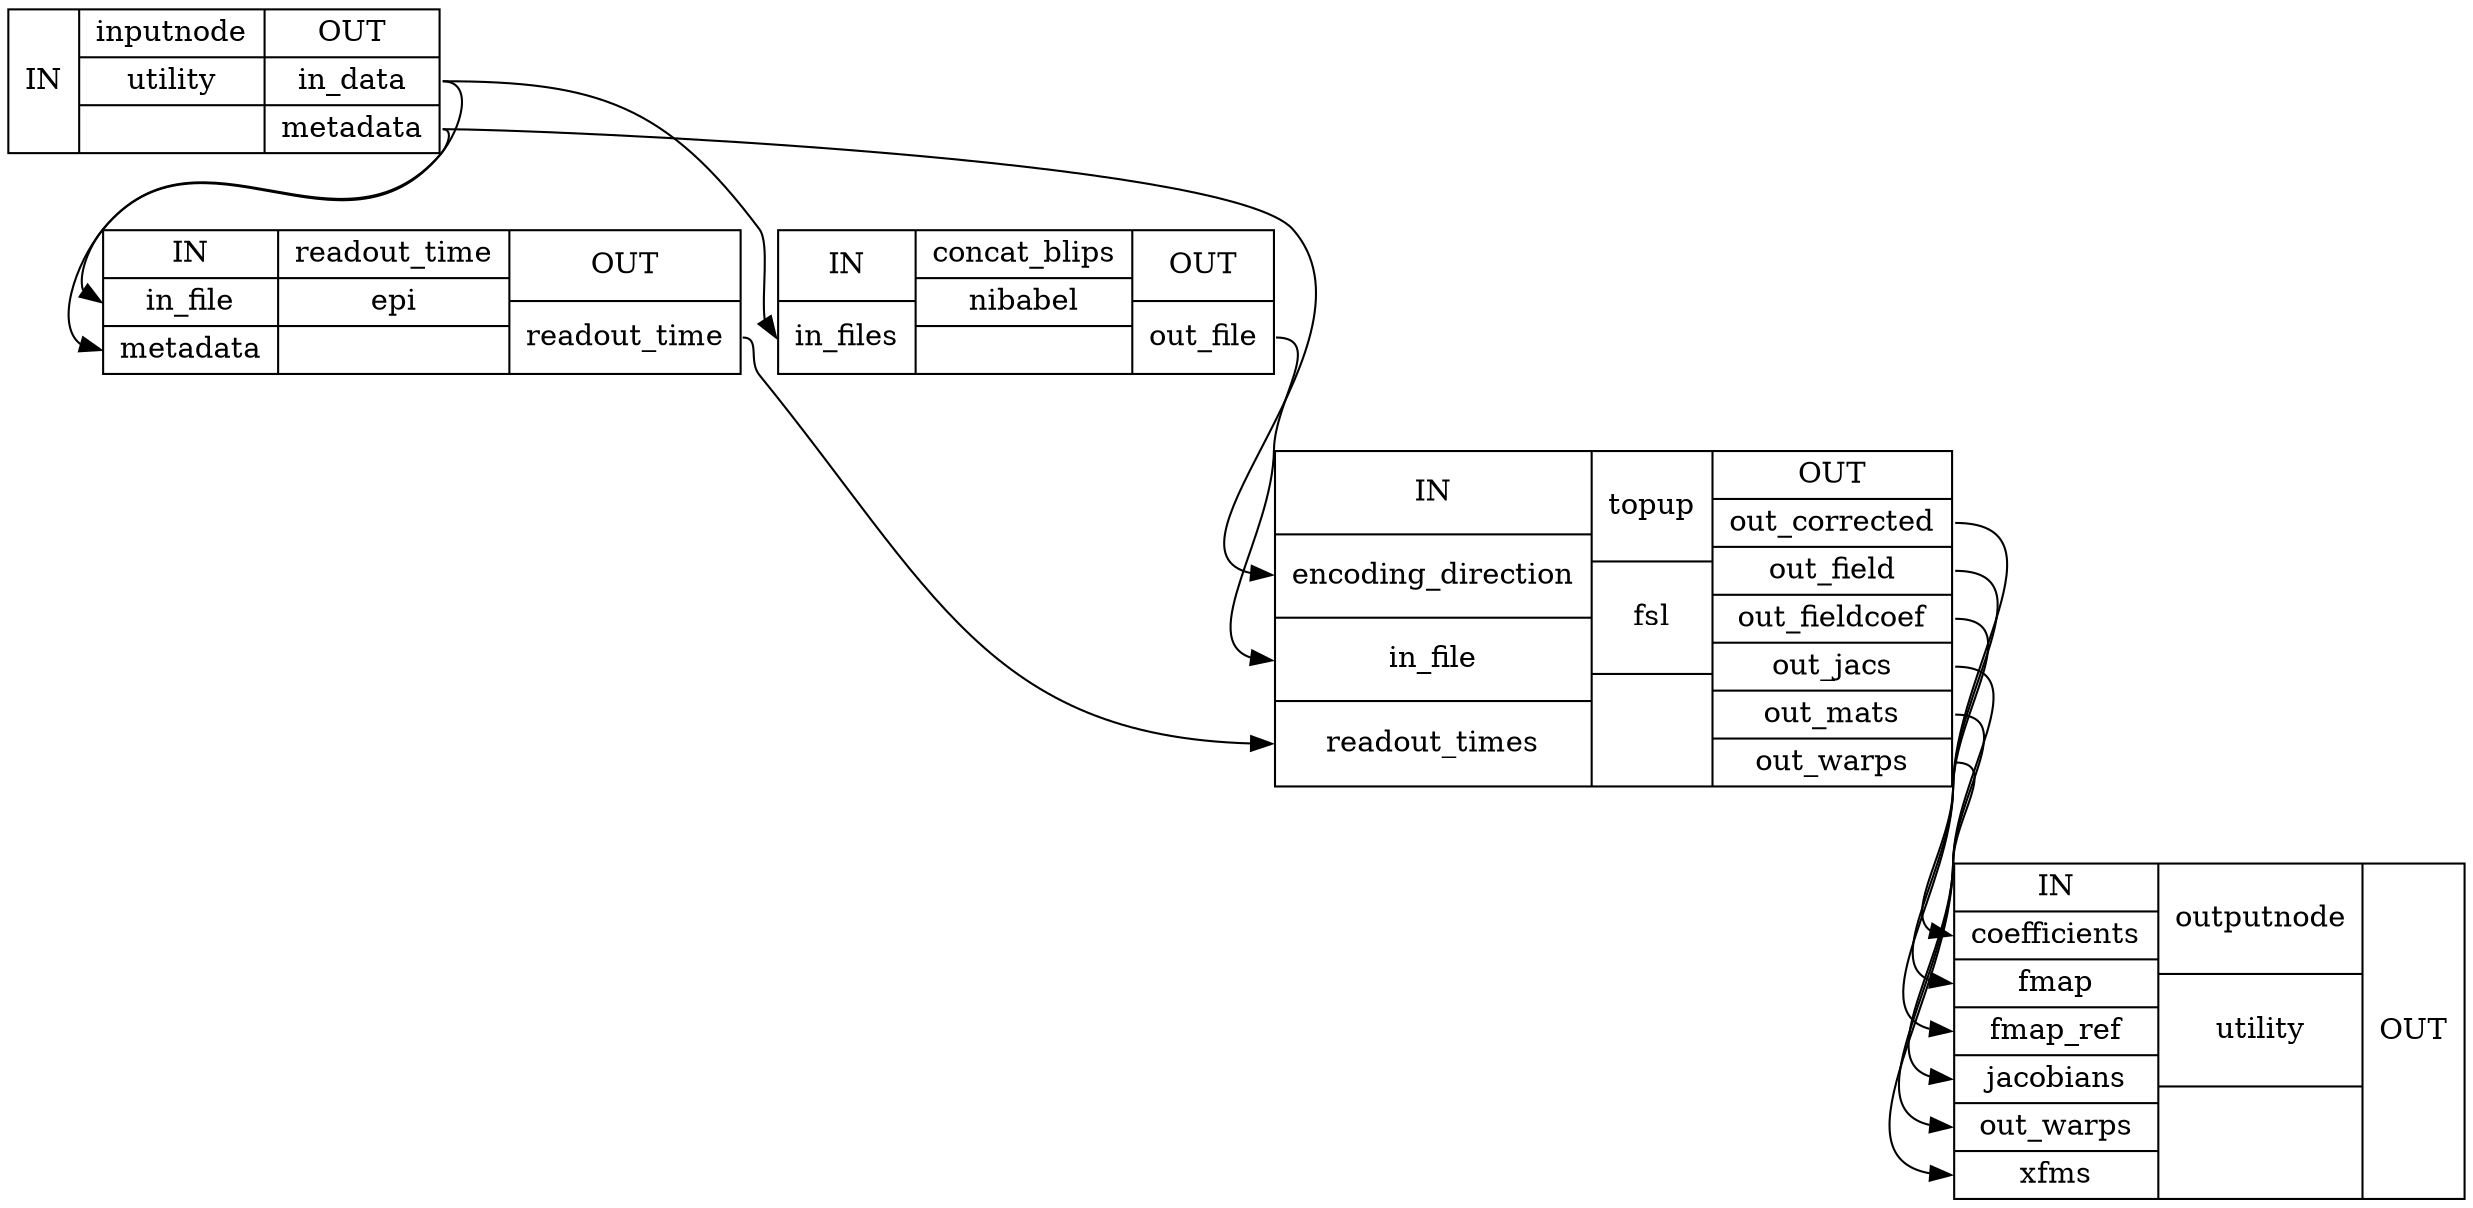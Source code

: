 digraph structs {
node [shape=record];
pepolar_estimate_wfinputnode [label="{IN}|{ inputnode | utility |  }|{OUT|<outindata> in_data|<outmetadata> metadata}"];
pepolar_estimate_wfreadout_time [label="{IN|<ininfile> in_file|<inmetadata> metadata}|{ readout_time | epi |  }|{OUT|<outreadouttime> readout_time}"];
pepolar_estimate_wfconcat_blips [label="{IN|<ininfiles> in_files}|{ concat_blips | nibabel |  }|{OUT|<outoutfile> out_file}"];
pepolar_estimate_wftopup [label="{IN|<inencodingdirection> encoding_direction|<ininfile> in_file|<inreadouttimes> readout_times}|{ topup | fsl |  }|{OUT|<outoutcorrected> out_corrected|<outoutfield> out_field|<outoutfieldcoef> out_fieldcoef|<outoutjacs> out_jacs|<outoutmats> out_mats|<outoutwarps> out_warps}"];
pepolar_estimate_wfoutputnode [label="{IN|<incoefficients> coefficients|<infmap> fmap|<infmapref> fmap_ref|<injacobians> jacobians|<inoutwarps> out_warps|<inxfms> xfms}|{ outputnode | utility |  }|{OUT}"];
pepolar_estimate_wfconcat_blips:outoutfile:e -> pepolar_estimate_wftopup:ininfile:w;
pepolar_estimate_wfinputnode:outindata:e -> pepolar_estimate_wfconcat_blips:ininfiles:w;
pepolar_estimate_wfinputnode:outindata:e -> pepolar_estimate_wfreadout_time:ininfile:w;
pepolar_estimate_wfinputnode:outmetadata:e -> pepolar_estimate_wfreadout_time:inmetadata:w;
pepolar_estimate_wfinputnode:outmetadata:e -> pepolar_estimate_wftopup:inencodingdirection:w;
pepolar_estimate_wfreadout_time:outreadouttime:e -> pepolar_estimate_wftopup:inreadouttimes:w;
pepolar_estimate_wftopup:outoutcorrected:e -> pepolar_estimate_wfoutputnode:infmapref:w;
pepolar_estimate_wftopup:outoutfield:e -> pepolar_estimate_wfoutputnode:infmap:w;
pepolar_estimate_wftopup:outoutfieldcoef:e -> pepolar_estimate_wfoutputnode:incoefficients:w;
pepolar_estimate_wftopup:outoutjacs:e -> pepolar_estimate_wfoutputnode:injacobians:w;
pepolar_estimate_wftopup:outoutmats:e -> pepolar_estimate_wfoutputnode:inxfms:w;
pepolar_estimate_wftopup:outoutwarps:e -> pepolar_estimate_wfoutputnode:inoutwarps:w;
}